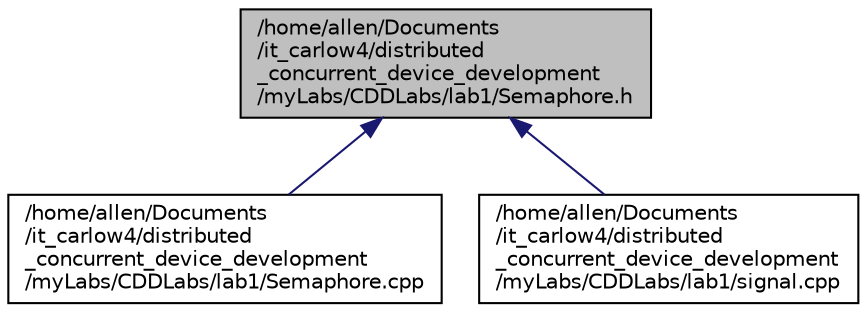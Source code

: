digraph "/home/allen/Documents/it_carlow4/distributed_concurrent_device_development/myLabs/CDDLabs/lab1/Semaphore.h"
{
  edge [fontname="Helvetica",fontsize="10",labelfontname="Helvetica",labelfontsize="10"];
  node [fontname="Helvetica",fontsize="10",shape=record];
  Node1 [label="/home/allen/Documents\l/it_carlow4/distributed\l_concurrent_device_development\l/myLabs/CDDLabs/lab1/Semaphore.h",height=0.2,width=0.4,color="black", fillcolor="grey75", style="filled", fontcolor="black"];
  Node1 -> Node2 [dir="back",color="midnightblue",fontsize="10",style="solid",fontname="Helvetica"];
  Node2 [label="/home/allen/Documents\l/it_carlow4/distributed\l_concurrent_device_development\l/myLabs/CDDLabs/lab1/Semaphore.cpp",height=0.2,width=0.4,color="black", fillcolor="white", style="filled",URL="$Semaphore_8cpp.html"];
  Node1 -> Node3 [dir="back",color="midnightblue",fontsize="10",style="solid",fontname="Helvetica"];
  Node3 [label="/home/allen/Documents\l/it_carlow4/distributed\l_concurrent_device_development\l/myLabs/CDDLabs/lab1/signal.cpp",height=0.2,width=0.4,color="black", fillcolor="white", style="filled",URL="$signal_8cpp.html"];
}
